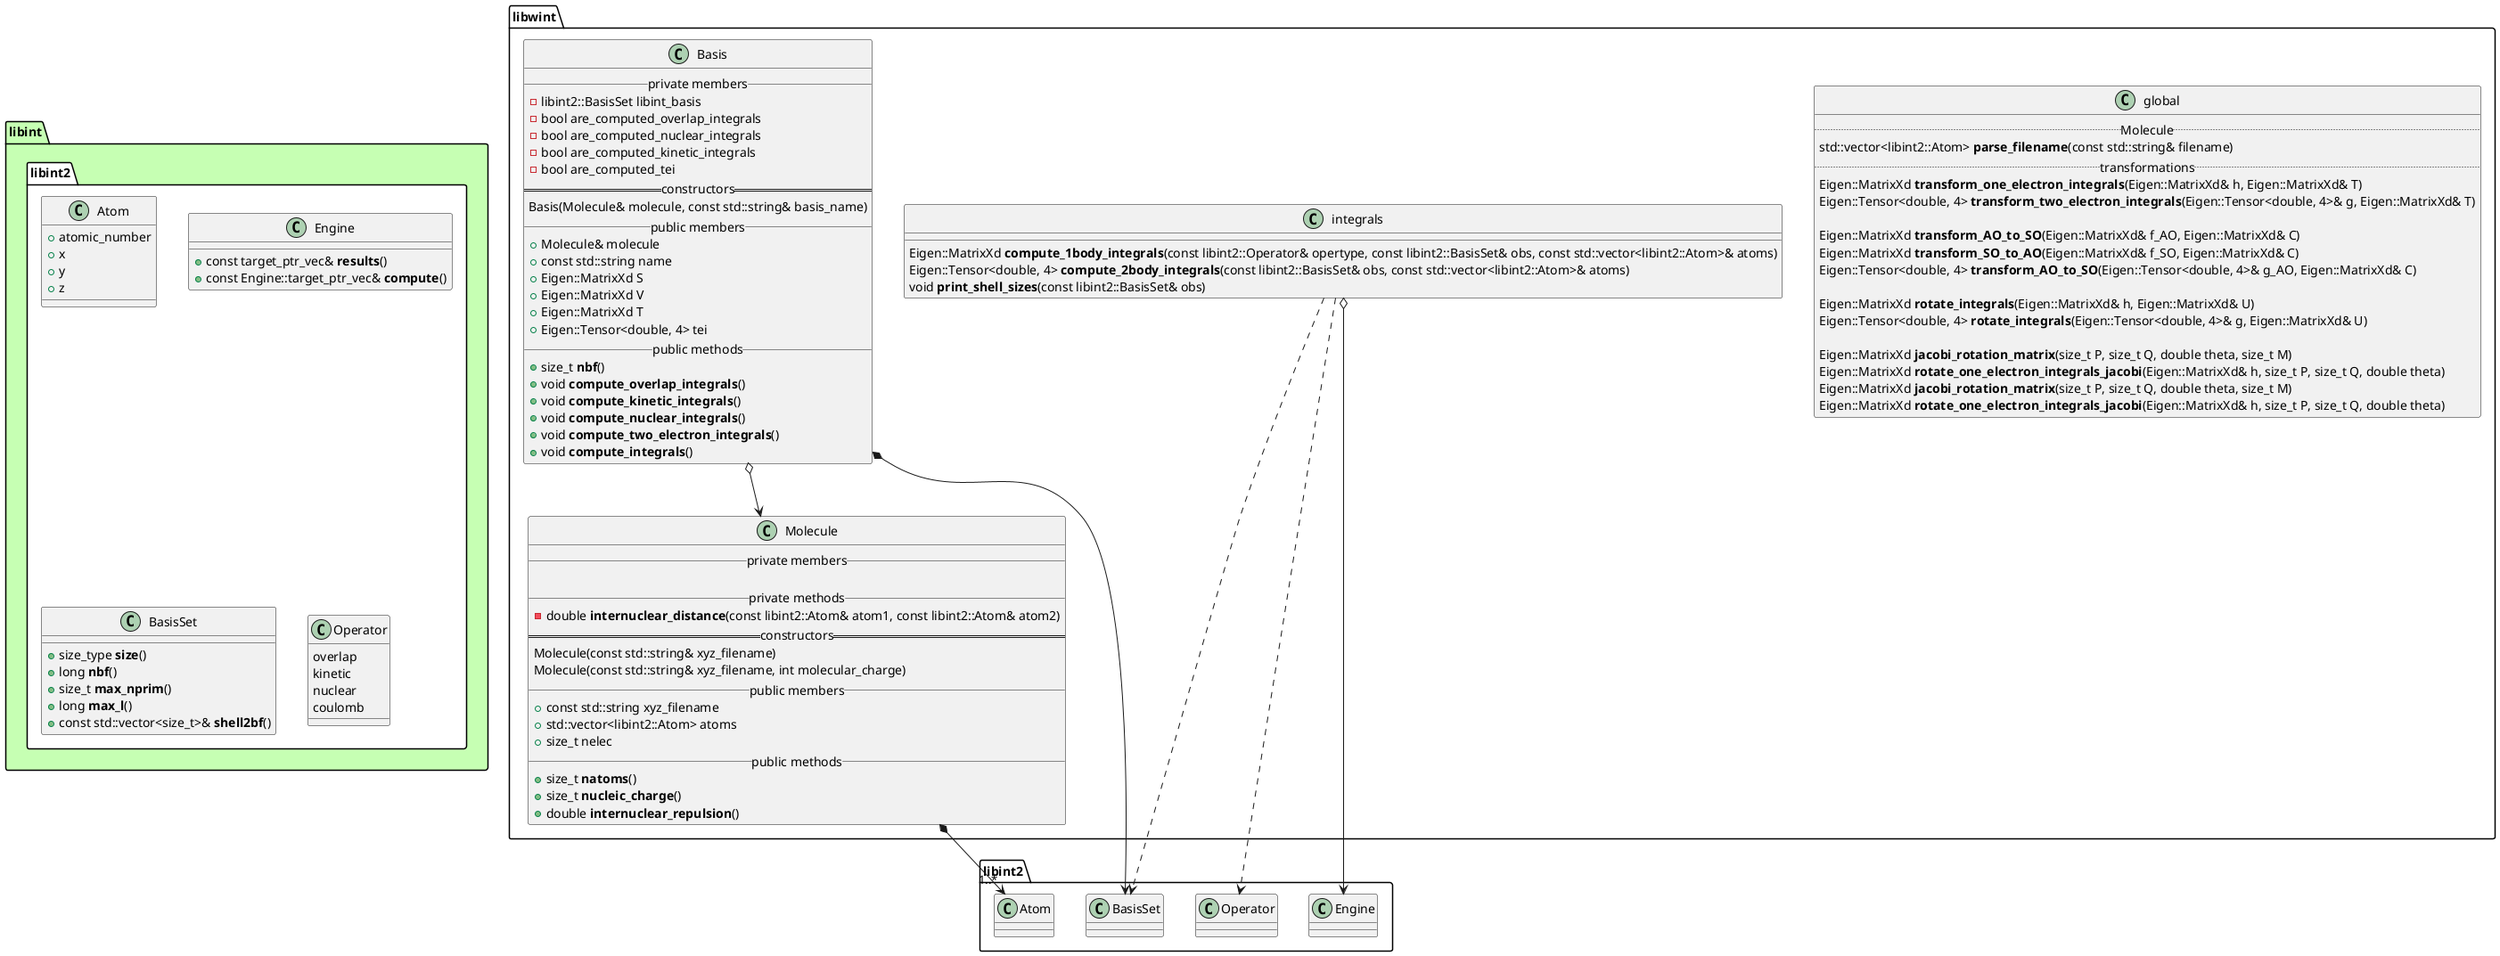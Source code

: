 @startuml



package libint #c6ffb3 {
    namespace libint2 #ffffff {
        class Atom {
            + atomic_number
            + x
            + y
            + z
        }

        class Engine {
            + const target_ptr_vec& **results**()
            + const Engine::target_ptr_vec& **compute**()
        }

        class BasisSet {
            + size_type **size**()
            + long **nbf**()
            + size_t **max_nprim**()
            + long **max_l**()
            + const std::vector<size_t>& **shell2bf**()
        }

        class Operator {
            overlap
            kinetic
            nuclear
            coulomb
        }
    }
}




namespace libwint #ffffff {
    class global {
        .. Molecule ..
            std::vector<libint2::Atom> **parse_filename**(const std::string& filename)
        .. transformations ..
            Eigen::MatrixXd **transform_one_electron_integrals**(Eigen::MatrixXd& h, Eigen::MatrixXd& T)
            Eigen::Tensor<double, 4> **transform_two_electron_integrals**(Eigen::Tensor<double, 4>& g, Eigen::MatrixXd& T)

            Eigen::MatrixXd **transform_AO_to_SO**(Eigen::MatrixXd& f_AO, Eigen::MatrixXd& C)
            Eigen::MatrixXd **transform_SO_to_AO**(Eigen::MatrixXd& f_SO, Eigen::MatrixXd& C)
            Eigen::Tensor<double, 4> **transform_AO_to_SO**(Eigen::Tensor<double, 4>& g_AO, Eigen::MatrixXd& C)

            Eigen::MatrixXd **rotate_integrals**(Eigen::MatrixXd& h, Eigen::MatrixXd& U)
            Eigen::Tensor<double, 4> **rotate_integrals**(Eigen::Tensor<double, 4>& g, Eigen::MatrixXd& U)

            Eigen::MatrixXd **jacobi_rotation_matrix**(size_t P, size_t Q, double theta, size_t M)
            Eigen::MatrixXd **rotate_one_electron_integrals_jacobi**(Eigen::MatrixXd& h, size_t P, size_t Q, double theta)
            Eigen::MatrixXd **jacobi_rotation_matrix**(size_t P, size_t Q, double theta, size_t M)
            Eigen::MatrixXd **rotate_one_electron_integrals_jacobi**(Eigen::MatrixXd& h, size_t P, size_t Q, double theta)
    }

    class integrals {
        Eigen::MatrixXd **compute_1body_integrals**(const libint2::Operator& opertype, const libint2::BasisSet& obs, const std::vector<libint2::Atom>& atoms)
        Eigen::Tensor<double, 4> **compute_2body_integrals**(const libint2::BasisSet& obs, const std::vector<libint2::Atom>& atoms)
        void **print_shell_sizes**(const libint2::BasisSet& obs)
    }

    class Basis {
        __ private members __
            - libint2::BasisSet libint_basis
            - bool are_computed_overlap_integrals
            - bool are_computed_nuclear_integrals
            - bool are_computed_kinetic_integrals
            - bool are_computed_tei
        == constructors ==
            Basis(Molecule& molecule, const std::string& basis_name)
        __ public members __
            + Molecule& molecule
            + const std::string name
            + Eigen::MatrixXd S
            + Eigen::MatrixXd V
            + Eigen::MatrixXd T
            + Eigen::Tensor<double, 4> tei
        __ public methods __
            + size_t **nbf**()
            + void **compute_overlap_integrals**()
            + void **compute_kinetic_integrals**()
            + void **compute_nuclear_integrals**()
            + void **compute_two_electron_integrals**()
            + void **compute_integrals**()
    }


    class Molecule {
        __ private members __

        __ private methods __
            - double **internuclear_distance**(const libint2::Atom& atom1, const libint2::Atom& atom2)
        == constructors ==
            Molecule(const std::string& xyz_filename)
            Molecule(const std::string& xyz_filename, int molecular_charge)
        __ public members __
            +const std::string xyz_filename
            +std::vector<libint2::Atom> atoms
            +size_t nelec
        __ public methods __
            +size_t **natoms**()
            +size_t **nucleic_charge**()
            +double **internuclear_repulsion**()
    }

}



libwint.Basis o--> libwint.Molecule
libwint.Basis *--> libint2.BasisSet

libwint.Molecule *--> "1..*" libint2.Atom

libwint.integrals o--> libint2.Engine
libwint.integrals ..> libint2.Operator
libwint.integrals ..> libint2.BasisSet




@enduml